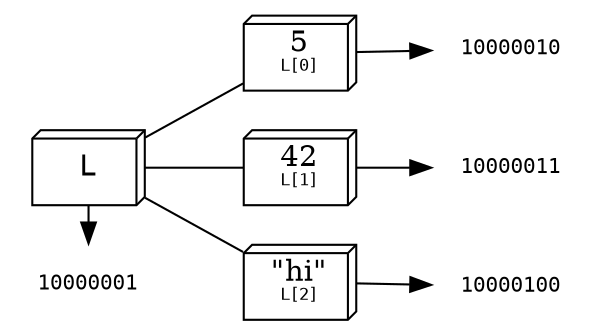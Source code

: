digraph
{
    rankdir=LR;

    node [shape=box3d]
    list [label=<<font face="monospace">L</font>>]
    value_0 [label=<5<br/><font face="monospace" point-size="8">L[0]</font>>]
    value_1 [label=<42<br/><font face="monospace" point-size="8">L[1]</font>>]
    value_2 [label=<"hi"<br/><font face="monospace" point-size="8">L[2]</font>>]

    node [shape=none margin=0.2]
    mem_l [label=<<font face="monospace" point-size="10">10000001</font>>]
    mem_0 [label=<<font face="monospace" point-size="10">10000010</font>>]
    mem_1 [label=<<font face="monospace" point-size="10">10000011</font>>]
    mem_2 [label=<<font face="monospace" point-size="10">10000100</font>>]


    value_0 -> mem_0
    value_1 -> mem_1
    value_2 -> mem_2
    list -> mem_l
    {rank=same;list mem_l}

    list -> value_0 [arrowhead=none]
    list -> value_1 [arrowhead=none]
    list -> value_2 [arrowhead=none]
}
